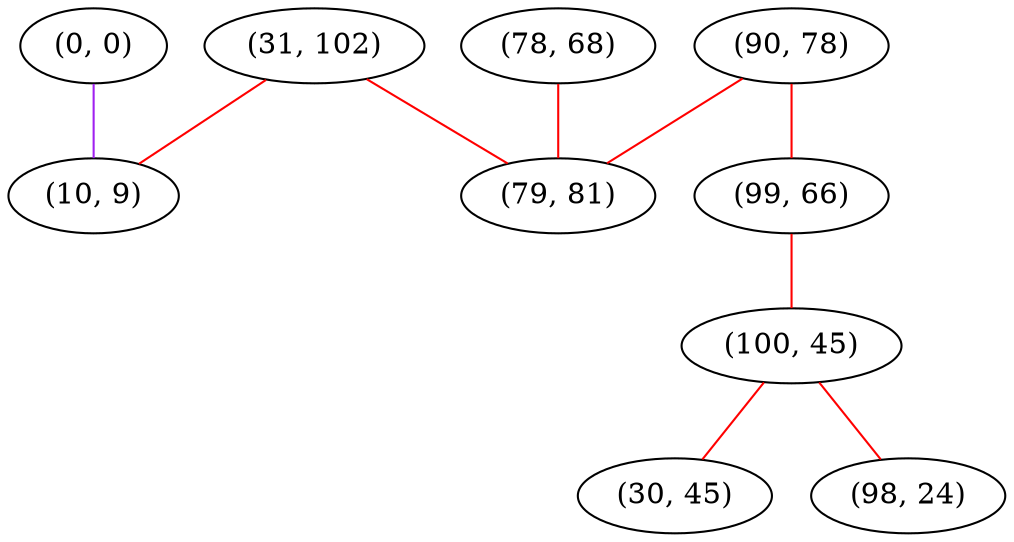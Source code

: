 graph "" {
"(31, 102)";
"(90, 78)";
"(78, 68)";
"(99, 66)";
"(100, 45)";
"(0, 0)";
"(30, 45)";
"(98, 24)";
"(10, 9)";
"(79, 81)";
"(31, 102)" -- "(10, 9)"  [color=red, key=0, weight=1];
"(31, 102)" -- "(79, 81)"  [color=red, key=0, weight=1];
"(90, 78)" -- "(99, 66)"  [color=red, key=0, weight=1];
"(90, 78)" -- "(79, 81)"  [color=red, key=0, weight=1];
"(78, 68)" -- "(79, 81)"  [color=red, key=0, weight=1];
"(99, 66)" -- "(100, 45)"  [color=red, key=0, weight=1];
"(100, 45)" -- "(98, 24)"  [color=red, key=0, weight=1];
"(100, 45)" -- "(30, 45)"  [color=red, key=0, weight=1];
"(0, 0)" -- "(10, 9)"  [color=purple, key=0, weight=4];
}
